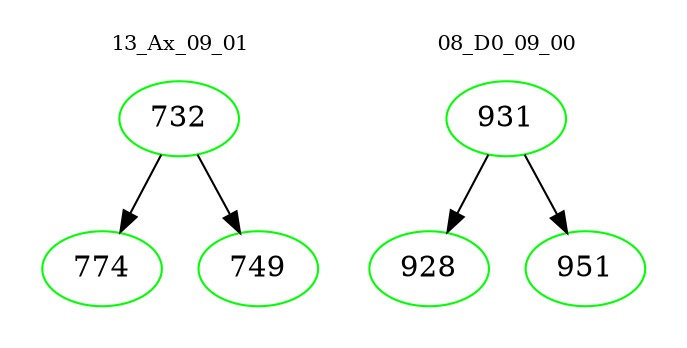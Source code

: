 digraph{
subgraph cluster_0 {
color = white
label = "13_Ax_09_01";
fontsize=10;
T0_732 [label="732", color="green"]
T0_732 -> T0_774 [color="black"]
T0_774 [label="774", color="green"]
T0_732 -> T0_749 [color="black"]
T0_749 [label="749", color="green"]
}
subgraph cluster_1 {
color = white
label = "08_D0_09_00";
fontsize=10;
T1_931 [label="931", color="green"]
T1_931 -> T1_928 [color="black"]
T1_928 [label="928", color="green"]
T1_931 -> T1_951 [color="black"]
T1_951 [label="951", color="green"]
}
}

